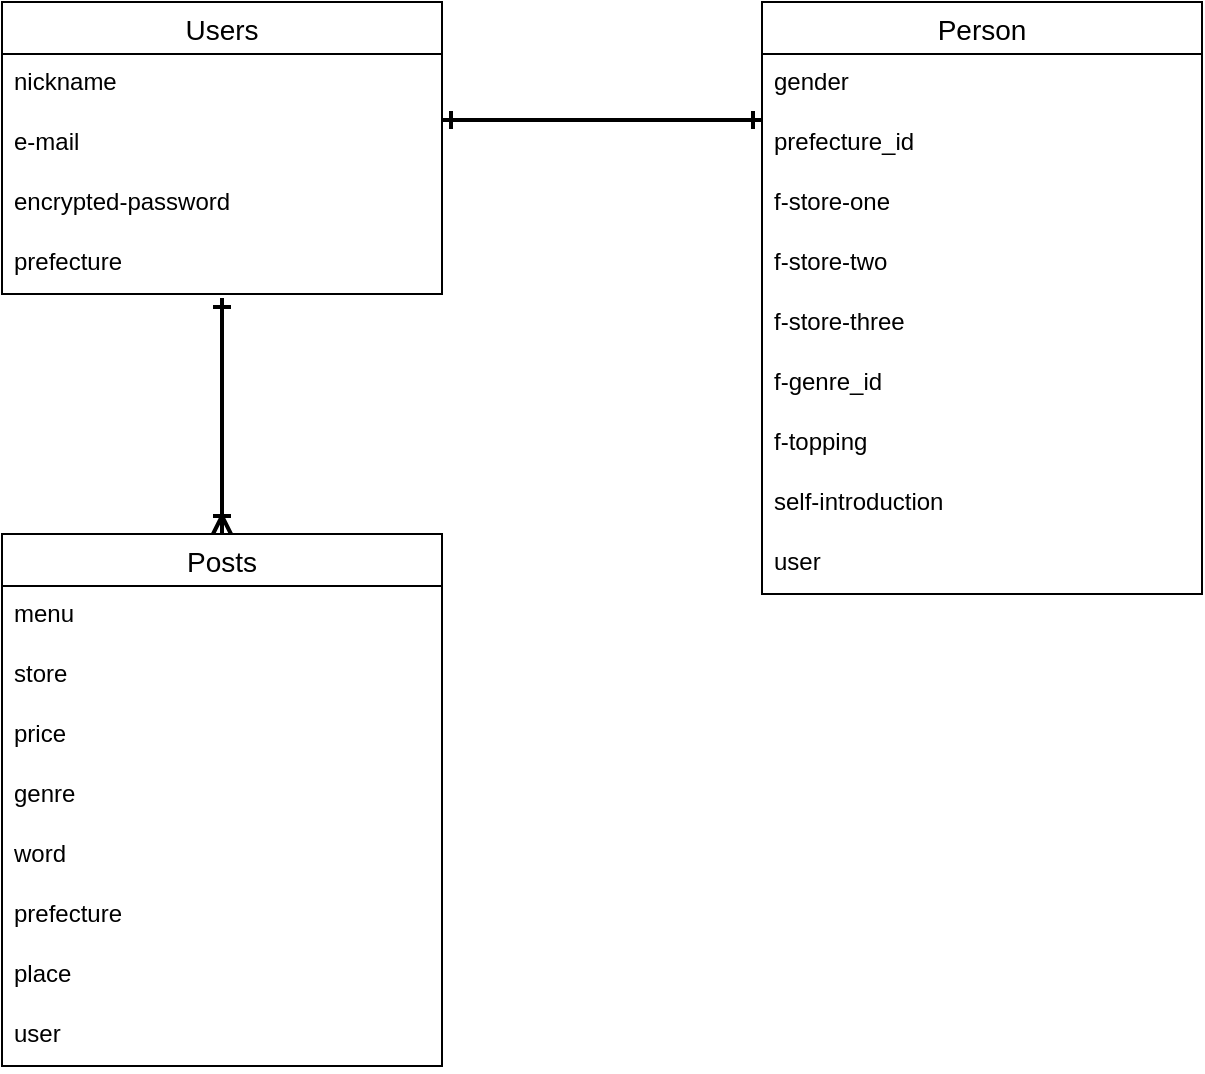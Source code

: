 <mxfile version="13.10.0" type="embed" pages="2">
    <diagram id="bTHK1U0_H-cuB2_yP4f9" name="ER図">
        <mxGraphModel dx="1108" dy="815" grid="1" gridSize="14" guides="1" tooltips="1" connect="1" arrows="1" fold="1" page="1" pageScale="1" pageWidth="827" pageHeight="1169" math="0" shadow="0">
            <root>
                <mxCell id="0"/>
                <mxCell id="1" parent="0"/>
                <mxCell id="2" value="Users" style="swimlane;fontStyle=0;childLayout=stackLayout;horizontal=1;startSize=26;horizontalStack=0;resizeParent=1;resizeParentMax=0;resizeLast=0;collapsible=1;marginBottom=0;align=center;fontSize=14;" parent="1" vertex="1">
                    <mxGeometry x="90" y="50" width="220" height="146" as="geometry"/>
                </mxCell>
                <mxCell id="3" value="nickname" style="text;strokeColor=none;fillColor=none;spacingLeft=4;spacingRight=4;overflow=hidden;rotatable=0;points=[[0,0.5],[1,0.5]];portConstraint=eastwest;fontSize=12;" parent="2" vertex="1">
                    <mxGeometry y="26" width="220" height="30" as="geometry"/>
                </mxCell>
                <mxCell id="5" value="e-mail" style="text;strokeColor=none;fillColor=none;spacingLeft=4;spacingRight=4;overflow=hidden;rotatable=0;points=[[0,0.5],[1,0.5]];portConstraint=eastwest;fontSize=12;" parent="2" vertex="1">
                    <mxGeometry y="56" width="220" height="30" as="geometry"/>
                </mxCell>
                <mxCell id="4" value="encrypted-password" style="text;strokeColor=none;fillColor=none;spacingLeft=4;spacingRight=4;overflow=hidden;rotatable=0;points=[[0,0.5],[1,0.5]];portConstraint=eastwest;fontSize=12;movable=1;resizable=1;deletable=1;editable=1;connectable=1;" parent="2" vertex="1">
                    <mxGeometry y="86" width="220" height="30" as="geometry"/>
                </mxCell>
                <mxCell id="6" value="prefecture " style="text;strokeColor=none;fillColor=none;spacingLeft=4;spacingRight=4;overflow=hidden;rotatable=0;points=[[0,0.5],[1,0.5]];portConstraint=eastwest;fontSize=12;movable=1;resizable=1;deletable=1;editable=1;connectable=1;" parent="2" vertex="1">
                    <mxGeometry y="116" width="220" height="30" as="geometry"/>
                </mxCell>
                <mxCell id="7" value="Person" style="swimlane;fontStyle=0;childLayout=stackLayout;horizontal=1;startSize=26;horizontalStack=0;resizeParent=1;resizeParentMax=0;resizeLast=0;collapsible=1;marginBottom=0;align=center;fontSize=14;" parent="1" vertex="1">
                    <mxGeometry x="470" y="50" width="220" height="296" as="geometry"/>
                </mxCell>
                <mxCell id="8" value="gender" style="text;strokeColor=none;fillColor=none;spacingLeft=4;spacingRight=4;overflow=hidden;rotatable=0;points=[[0,0.5],[1,0.5]];portConstraint=eastwest;fontSize=12;" parent="7" vertex="1">
                    <mxGeometry y="26" width="220" height="30" as="geometry"/>
                </mxCell>
                <mxCell id="9" value="prefecture_id" style="text;strokeColor=none;fillColor=none;spacingLeft=4;spacingRight=4;overflow=hidden;rotatable=0;points=[[0,0.5],[1,0.5]];portConstraint=eastwest;fontSize=12;" parent="7" vertex="1">
                    <mxGeometry y="56" width="220" height="30" as="geometry"/>
                </mxCell>
                <mxCell id="10" value="f-store-one" style="text;strokeColor=none;fillColor=none;spacingLeft=4;spacingRight=4;overflow=hidden;rotatable=0;points=[[0,0.5],[1,0.5]];portConstraint=eastwest;fontSize=12;movable=1;resizable=1;deletable=1;editable=1;connectable=1;" parent="7" vertex="1">
                    <mxGeometry y="86" width="220" height="30" as="geometry"/>
                </mxCell>
                <mxCell id="11" value="f-store-two" style="text;strokeColor=none;fillColor=none;spacingLeft=4;spacingRight=4;overflow=hidden;rotatable=0;points=[[0,0.5],[1,0.5]];portConstraint=eastwest;fontSize=12;movable=1;resizable=1;deletable=1;editable=1;connectable=1;" parent="7" vertex="1">
                    <mxGeometry y="116" width="220" height="30" as="geometry"/>
                </mxCell>
                <mxCell id="13" value="f-store-three" style="text;strokeColor=none;fillColor=none;spacingLeft=4;spacingRight=4;overflow=hidden;rotatable=0;points=[[0,0.5],[1,0.5]];portConstraint=eastwest;fontSize=12;movable=1;resizable=1;deletable=1;editable=1;connectable=1;" parent="7" vertex="1">
                    <mxGeometry y="146" width="220" height="30" as="geometry"/>
                </mxCell>
                <mxCell id="14" value="f-genre_id" style="text;strokeColor=none;fillColor=none;spacingLeft=4;spacingRight=4;overflow=hidden;rotatable=0;points=[[0,0.5],[1,0.5]];portConstraint=eastwest;fontSize=12;movable=1;resizable=1;deletable=1;editable=1;connectable=1;" parent="7" vertex="1">
                    <mxGeometry y="176" width="220" height="30" as="geometry"/>
                </mxCell>
                <mxCell id="15" value="f-topping" style="text;strokeColor=none;fillColor=none;spacingLeft=4;spacingRight=4;overflow=hidden;rotatable=0;points=[[0,0.5],[1,0.5]];portConstraint=eastwest;fontSize=12;movable=1;resizable=1;deletable=1;editable=1;connectable=1;" parent="7" vertex="1">
                    <mxGeometry y="206" width="220" height="30" as="geometry"/>
                </mxCell>
                <mxCell id="33" value="self-introduction" style="text;strokeColor=none;fillColor=none;spacingLeft=4;spacingRight=4;overflow=hidden;rotatable=0;points=[[0,0.5],[1,0.5]];portConstraint=eastwest;fontSize=12;movable=1;resizable=1;deletable=1;editable=1;connectable=1;" parent="7" vertex="1">
                    <mxGeometry y="236" width="220" height="30" as="geometry"/>
                </mxCell>
                <mxCell id="12" value="user " style="text;strokeColor=none;fillColor=none;spacingLeft=4;spacingRight=4;overflow=hidden;rotatable=0;points=[[0,0.5],[1,0.5]];portConstraint=eastwest;fontSize=12;movable=1;resizable=1;deletable=1;editable=1;connectable=1;" parent="7" vertex="1">
                    <mxGeometry y="266" width="220" height="30" as="geometry"/>
                </mxCell>
                <mxCell id="16" value="" style="endArrow=ERone;html=1;rounded=0;exitX=1;exitY=0.5;exitDx=0;exitDy=0;entryX=0;entryY=0.5;entryDx=0;entryDy=0;startArrow=ERone;startFill=0;endFill=0;strokeWidth=2;" parent="1" edge="1">
                    <mxGeometry relative="1" as="geometry">
                        <mxPoint x="310" y="109" as="sourcePoint"/>
                        <mxPoint x="470" y="109" as="targetPoint"/>
                    </mxGeometry>
                </mxCell>
                <mxCell id="22" value="Posts" style="swimlane;fontStyle=0;childLayout=stackLayout;horizontal=1;startSize=26;horizontalStack=0;resizeParent=1;resizeParentMax=0;resizeLast=0;collapsible=1;marginBottom=0;align=center;fontSize=14;" parent="1" vertex="1">
                    <mxGeometry x="90" y="316" width="220" height="266" as="geometry"/>
                </mxCell>
                <mxCell id="23" value="menu" style="text;strokeColor=none;fillColor=none;spacingLeft=4;spacingRight=4;overflow=hidden;rotatable=0;points=[[0,0.5],[1,0.5]];portConstraint=eastwest;fontSize=12;" parent="22" vertex="1">
                    <mxGeometry y="26" width="220" height="30" as="geometry"/>
                </mxCell>
                <mxCell id="24" value="store" style="text;strokeColor=none;fillColor=none;spacingLeft=4;spacingRight=4;overflow=hidden;rotatable=0;points=[[0,0.5],[1,0.5]];portConstraint=eastwest;fontSize=12;" parent="22" vertex="1">
                    <mxGeometry y="56" width="220" height="30" as="geometry"/>
                </mxCell>
                <mxCell id="25" value="price" style="text;strokeColor=none;fillColor=none;spacingLeft=4;spacingRight=4;overflow=hidden;rotatable=0;points=[[0,0.5],[1,0.5]];portConstraint=eastwest;fontSize=12;movable=1;resizable=1;deletable=1;editable=1;connectable=1;" parent="22" vertex="1">
                    <mxGeometry y="86" width="220" height="30" as="geometry"/>
                </mxCell>
                <mxCell id="26" value="genre" style="text;strokeColor=none;fillColor=none;spacingLeft=4;spacingRight=4;overflow=hidden;rotatable=0;points=[[0,0.5],[1,0.5]];portConstraint=eastwest;fontSize=12;movable=1;resizable=1;deletable=1;editable=1;connectable=1;" parent="22" vertex="1">
                    <mxGeometry y="116" width="220" height="30" as="geometry"/>
                </mxCell>
                <mxCell id="27" value="word" style="text;strokeColor=none;fillColor=none;spacingLeft=4;spacingRight=4;overflow=hidden;rotatable=0;points=[[0,0.5],[1,0.5]];portConstraint=eastwest;fontSize=12;movable=1;resizable=1;deletable=1;editable=1;connectable=1;" parent="22" vertex="1">
                    <mxGeometry y="146" width="220" height="30" as="geometry"/>
                </mxCell>
                <mxCell id="28" value="prefecture" style="text;strokeColor=none;fillColor=none;spacingLeft=4;spacingRight=4;overflow=hidden;rotatable=0;points=[[0,0.5],[1,0.5]];portConstraint=eastwest;fontSize=12;movable=1;resizable=1;deletable=1;editable=1;connectable=1;" parent="22" vertex="1">
                    <mxGeometry y="176" width="220" height="30" as="geometry"/>
                </mxCell>
                <mxCell id="29" value="place" style="text;strokeColor=none;fillColor=none;spacingLeft=4;spacingRight=4;overflow=hidden;rotatable=0;points=[[0,0.5],[1,0.5]];portConstraint=eastwest;fontSize=12;movable=1;resizable=1;deletable=1;editable=1;connectable=1;" parent="22" vertex="1">
                    <mxGeometry y="206" width="220" height="30" as="geometry"/>
                </mxCell>
                <mxCell id="30" value="user " style="text;strokeColor=none;fillColor=none;spacingLeft=4;spacingRight=4;overflow=hidden;rotatable=0;points=[[0,0.5],[1,0.5]];portConstraint=eastwest;fontSize=12;movable=1;resizable=1;deletable=1;editable=1;connectable=1;" parent="22" vertex="1">
                    <mxGeometry y="236" width="220" height="30" as="geometry"/>
                </mxCell>
                <mxCell id="32" value="" style="endArrow=ERoneToMany;html=1;rounded=0;startArrow=ERone;startFill=0;endFill=0;strokeWidth=2;entryX=0.5;entryY=0;entryDx=0;entryDy=0;" parent="1" target="22" edge="1">
                    <mxGeometry relative="1" as="geometry">
                        <mxPoint x="200" y="198" as="sourcePoint"/>
                        <mxPoint x="200" y="308" as="targetPoint"/>
                    </mxGeometry>
                </mxCell>
            </root>
        </mxGraphModel>
    </diagram>
    <diagram id="doxsS0QXAYO8yM_HFXU-" name="画面遷移図">
        <mxGraphModel dx="1108" dy="815" grid="1" gridSize="10" guides="1" tooltips="1" connect="1" arrows="1" fold="1" page="1" pageScale="1" pageWidth="827" pageHeight="1169" math="0" shadow="0">
            <root>
                <mxCell id="uZqQi48p_QBGRUpkgt_Q-0"/>
                <mxCell id="uZqQi48p_QBGRUpkgt_Q-1" parent="uZqQi48p_QBGRUpkgt_Q-0"/>
                <mxCell id="rsVla4DTb7rmpdZdWqSg-0" style="edgeStyle=orthogonalEdgeStyle;rounded=0;orthogonalLoop=1;jettySize=auto;html=1;exitX=1;exitY=0.25;exitDx=0;exitDy=0;entryX=0;entryY=0.5;entryDx=0;entryDy=0;startArrow=classic;startFill=1;" parent="uZqQi48p_QBGRUpkgt_Q-1" source="uZqQi48p_QBGRUpkgt_Q-11" target="uZqQi48p_QBGRUpkgt_Q-12" edge="1">
                    <mxGeometry relative="1" as="geometry"/>
                </mxCell>
                <mxCell id="rsVla4DTb7rmpdZdWqSg-1" style="edgeStyle=orthogonalEdgeStyle;rounded=0;orthogonalLoop=1;jettySize=auto;html=1;exitX=1;exitY=0.75;exitDx=0;exitDy=0;entryX=0;entryY=0.25;entryDx=0;entryDy=0;startArrow=classic;startFill=1;" parent="uZqQi48p_QBGRUpkgt_Q-1" source="uZqQi48p_QBGRUpkgt_Q-11" target="uZqQi48p_QBGRUpkgt_Q-13" edge="1">
                    <mxGeometry relative="1" as="geometry"/>
                </mxCell>
                <mxCell id="orhySuwBai3qpdUyx9mN-0" style="edgeStyle=orthogonalEdgeStyle;rounded=0;orthogonalLoop=1;jettySize=auto;html=1;exitX=0.5;exitY=1;exitDx=0;exitDy=0;entryX=0.5;entryY=1;entryDx=0;entryDy=0;endArrow=none;endFill=0;startArrow=block;startFill=1;" parent="uZqQi48p_QBGRUpkgt_Q-1" source="uZqQi48p_QBGRUpkgt_Q-11" target="uZqQi48p_QBGRUpkgt_Q-14" edge="1">
                    <mxGeometry relative="1" as="geometry">
                        <Array as="points">
                            <mxPoint x="135" y="420"/>
                            <mxPoint x="695" y="420"/>
                        </Array>
                    </mxGeometry>
                </mxCell>
                <mxCell id="uZqQi48p_QBGRUpkgt_Q-11" value="&lt;font style=&quot;font-size: 18px&quot;&gt;トップページ&lt;/font&gt;" style="whiteSpace=wrap;html=1;" parent="uZqQi48p_QBGRUpkgt_Q-1" vertex="1">
                    <mxGeometry x="40" y="150" width="190" height="60" as="geometry"/>
                </mxCell>
                <mxCell id="rsVla4DTb7rmpdZdWqSg-2" style="edgeStyle=orthogonalEdgeStyle;rounded=0;orthogonalLoop=1;jettySize=auto;html=1;exitX=1;exitY=0.5;exitDx=0;exitDy=0;entryX=0;entryY=0.25;entryDx=0;entryDy=0;" parent="uZqQi48p_QBGRUpkgt_Q-1" source="uZqQi48p_QBGRUpkgt_Q-12" target="uZqQi48p_QBGRUpkgt_Q-14" edge="1">
                    <mxGeometry relative="1" as="geometry"/>
                </mxCell>
                <mxCell id="uZqQi48p_QBGRUpkgt_Q-12" value="&lt;font style=&quot;font-size: 18px&quot;&gt;新規登録画面&lt;/font&gt;" style="whiteSpace=wrap;html=1;" parent="uZqQi48p_QBGRUpkgt_Q-1" vertex="1">
                    <mxGeometry x="320" y="50" width="190" height="60" as="geometry"/>
                </mxCell>
                <mxCell id="rsVla4DTb7rmpdZdWqSg-3" style="edgeStyle=orthogonalEdgeStyle;rounded=0;orthogonalLoop=1;jettySize=auto;html=1;exitX=1;exitY=0.25;exitDx=0;exitDy=0;entryX=0;entryY=0.75;entryDx=0;entryDy=0;" parent="uZqQi48p_QBGRUpkgt_Q-1" source="uZqQi48p_QBGRUpkgt_Q-13" target="uZqQi48p_QBGRUpkgt_Q-14" edge="1">
                    <mxGeometry relative="1" as="geometry"/>
                </mxCell>
                <mxCell id="uZqQi48p_QBGRUpkgt_Q-13" value="&lt;font style=&quot;font-size: 18px&quot;&gt;ログイン画面&lt;/font&gt;" style="whiteSpace=wrap;html=1;" parent="uZqQi48p_QBGRUpkgt_Q-1" vertex="1">
                    <mxGeometry x="319" y="250" width="190" height="60" as="geometry"/>
                </mxCell>
                <mxCell id="uZqQi48p_QBGRUpkgt_Q-14" value="&lt;font style=&quot;font-size: 18px&quot;&gt;投稿一覧画面&lt;/font&gt;" style="whiteSpace=wrap;html=1;" parent="uZqQi48p_QBGRUpkgt_Q-1" vertex="1">
                    <mxGeometry x="600" y="150" width="190" height="60" as="geometry"/>
                </mxCell>
                <mxCell id="uZqQi48p_QBGRUpkgt_Q-15" value="画面遷移図" style="text;html=1;align=center;verticalAlign=middle;resizable=0;points=[];autosize=1;fillColor=#d80073;strokeColor=#A50040;fontColor=#ffffff;fontSize=18;" parent="uZqQi48p_QBGRUpkgt_Q-1" vertex="1">
                    <mxGeometry x="40" y="15" width="110" height="30" as="geometry"/>
                </mxCell>
                <mxCell id="orhySuwBai3qpdUyx9mN-7" style="edgeStyle=orthogonalEdgeStyle;rounded=0;orthogonalLoop=1;jettySize=auto;html=1;exitX=0.5;exitY=0;exitDx=0;exitDy=0;entryX=0.5;entryY=1;entryDx=0;entryDy=0;startArrow=classic;startFill=1;endArrow=classic;endFill=1;" parent="uZqQi48p_QBGRUpkgt_Q-1" source="orhySuwBai3qpdUyx9mN-3" target="orhySuwBai3qpdUyx9mN-6" edge="1">
                    <mxGeometry relative="1" as="geometry"/>
                </mxCell>
                <mxCell id="orhySuwBai3qpdUyx9mN-3" value="&lt;font style=&quot;font-size: 18px&quot;&gt;投稿一覧画面&lt;/font&gt;" style="whiteSpace=wrap;html=1;" parent="uZqQi48p_QBGRUpkgt_Q-1" vertex="1">
                    <mxGeometry x="170" y="725" width="190" height="60" as="geometry"/>
                </mxCell>
                <mxCell id="orhySuwBai3qpdUyx9mN-4" value="&lt;font style=&quot;font-size: 18px&quot;&gt;投稿詳細画面&lt;/font&gt;" style="whiteSpace=wrap;html=1;" parent="uZqQi48p_QBGRUpkgt_Q-1" vertex="1">
                    <mxGeometry x="170" y="871" width="190" height="60" as="geometry"/>
                </mxCell>
                <mxCell id="orhySuwBai3qpdUyx9mN-19" style="edgeStyle=orthogonalEdgeStyle;rounded=0;orthogonalLoop=1;jettySize=auto;html=1;exitX=0.25;exitY=0;exitDx=0;exitDy=0;entryX=0.75;entryY=1;entryDx=0;entryDy=0;startArrow=none;startFill=0;endArrow=classic;endFill=1;" parent="uZqQi48p_QBGRUpkgt_Q-1" source="orhySuwBai3qpdUyx9mN-5" target="orhySuwBai3qpdUyx9mN-3" edge="1">
                    <mxGeometry relative="1" as="geometry"/>
                </mxCell>
                <mxCell id="orhySuwBai3qpdUyx9mN-5" value="&lt;font style=&quot;font-size: 18px&quot;&gt;投稿編集画面&lt;/font&gt;" style="whiteSpace=wrap;html=1;" parent="uZqQi48p_QBGRUpkgt_Q-1" vertex="1">
                    <mxGeometry x="452" y="871" width="190" height="60" as="geometry"/>
                </mxCell>
                <mxCell id="orhySuwBai3qpdUyx9mN-6" value="&lt;font style=&quot;font-size: 18px&quot;&gt;新規投稿画面&lt;/font&gt;" style="whiteSpace=wrap;html=1;" parent="uZqQi48p_QBGRUpkgt_Q-1" vertex="1">
                    <mxGeometry x="170" y="580" width="190" height="60" as="geometry"/>
                </mxCell>
                <mxCell id="orhySuwBai3qpdUyx9mN-8" style="edgeStyle=orthogonalEdgeStyle;rounded=0;orthogonalLoop=1;jettySize=auto;html=1;exitX=0.5;exitY=1;exitDx=0;exitDy=0;startArrow=classic;startFill=1;endArrow=classic;endFill=1;entryX=0.5;entryY=0;entryDx=0;entryDy=0;" parent="uZqQi48p_QBGRUpkgt_Q-1" source="orhySuwBai3qpdUyx9mN-3" target="orhySuwBai3qpdUyx9mN-4" edge="1">
                    <mxGeometry relative="1" as="geometry">
                        <mxPoint x="275" y="735" as="sourcePoint"/>
                        <mxPoint x="270" y="865" as="targetPoint"/>
                    </mxGeometry>
                </mxCell>
                <mxCell id="orhySuwBai3qpdUyx9mN-10" style="edgeStyle=orthogonalEdgeStyle;rounded=0;orthogonalLoop=1;jettySize=auto;html=1;exitX=1;exitY=0.5;exitDx=0;exitDy=0;startArrow=none;startFill=0;endArrow=classic;endFill=1;entryX=0;entryY=0.5;entryDx=0;entryDy=0;" parent="uZqQi48p_QBGRUpkgt_Q-1" source="orhySuwBai3qpdUyx9mN-4" target="orhySuwBai3qpdUyx9mN-5" edge="1">
                    <mxGeometry relative="1" as="geometry">
                        <mxPoint x="275" y="795" as="sourcePoint"/>
                        <mxPoint x="275" y="881" as="targetPoint"/>
                    </mxGeometry>
                </mxCell>
                <mxCell id="orhySuwBai3qpdUyx9mN-11" value="&lt;span style=&quot;font-size: 18px&quot;&gt;マイページ画面&lt;/span&gt;" style="whiteSpace=wrap;html=1;" parent="uZqQi48p_QBGRUpkgt_Q-1" vertex="1">
                    <mxGeometry x="452" y="725" width="190" height="60" as="geometry"/>
                </mxCell>
                <mxCell id="orhySuwBai3qpdUyx9mN-15" style="edgeStyle=orthogonalEdgeStyle;rounded=0;orthogonalLoop=1;jettySize=auto;html=1;exitX=1;exitY=0.5;exitDx=0;exitDy=0;startArrow=classic;startFill=1;endArrow=classic;endFill=1;entryX=0;entryY=0.5;entryDx=0;entryDy=0;" parent="uZqQi48p_QBGRUpkgt_Q-1" edge="1">
                    <mxGeometry relative="1" as="geometry">
                        <mxPoint x="360" y="754.5" as="sourcePoint"/>
                        <mxPoint x="452" y="754.5" as="targetPoint"/>
                        <Array as="points">
                            <mxPoint x="390" y="754.5"/>
                            <mxPoint x="390" y="754.5"/>
                        </Array>
                    </mxGeometry>
                </mxCell>
                <mxCell id="orhySuwBai3qpdUyx9mN-17" value="&lt;span style=&quot;font-size: 18px&quot;&gt;マイページ編集画面&lt;/span&gt;" style="whiteSpace=wrap;html=1;" parent="uZqQi48p_QBGRUpkgt_Q-1" vertex="1">
                    <mxGeometry x="452" y="581" width="190" height="60" as="geometry"/>
                </mxCell>
                <mxCell id="orhySuwBai3qpdUyx9mN-18" style="edgeStyle=orthogonalEdgeStyle;rounded=0;orthogonalLoop=1;jettySize=auto;html=1;exitX=0.5;exitY=0;exitDx=0;exitDy=0;entryX=0.5;entryY=1;entryDx=0;entryDy=0;startArrow=classic;startFill=1;endArrow=classic;endFill=1;" parent="uZqQi48p_QBGRUpkgt_Q-1" source="orhySuwBai3qpdUyx9mN-11" target="orhySuwBai3qpdUyx9mN-17" edge="1">
                    <mxGeometry relative="1" as="geometry">
                        <mxPoint x="554.5" y="720" as="sourcePoint"/>
                        <mxPoint x="554.5" y="635" as="targetPoint"/>
                    </mxGeometry>
                </mxCell>
                <mxCell id="orhySuwBai3qpdUyx9mN-21" style="edgeStyle=orthogonalEdgeStyle;rounded=0;orthogonalLoop=1;jettySize=auto;html=1;exitX=0.75;exitY=0;exitDx=0;exitDy=0;entryX=0;entryY=0.75;entryDx=0;entryDy=0;startArrow=classic;startFill=1;endArrow=none;endFill=0;" parent="uZqQi48p_QBGRUpkgt_Q-1" source="orhySuwBai3qpdUyx9mN-3" target="orhySuwBai3qpdUyx9mN-17" edge="1">
                    <mxGeometry relative="1" as="geometry">
                        <mxPoint x="557" y="735" as="sourcePoint"/>
                        <mxPoint x="557" y="651" as="targetPoint"/>
                        <Array as="points">
                            <mxPoint x="313" y="675"/>
                            <mxPoint x="381" y="675"/>
                            <mxPoint x="381" y="626"/>
                        </Array>
                    </mxGeometry>
                </mxCell>
            </root>
        </mxGraphModel>
    </diagram>
</mxfile>